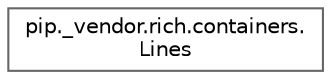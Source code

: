 digraph "Graphical Class Hierarchy"
{
 // LATEX_PDF_SIZE
  bgcolor="transparent";
  edge [fontname=Helvetica,fontsize=10,labelfontname=Helvetica,labelfontsize=10];
  node [fontname=Helvetica,fontsize=10,shape=box,height=0.2,width=0.4];
  rankdir="LR";
  Node0 [id="Node000000",label="pip._vendor.rich.containers.\lLines",height=0.2,width=0.4,color="grey40", fillcolor="white", style="filled",URL="$d0/d97/classpip_1_1__vendor_1_1rich_1_1containers_1_1Lines.html",tooltip=" "];
}
